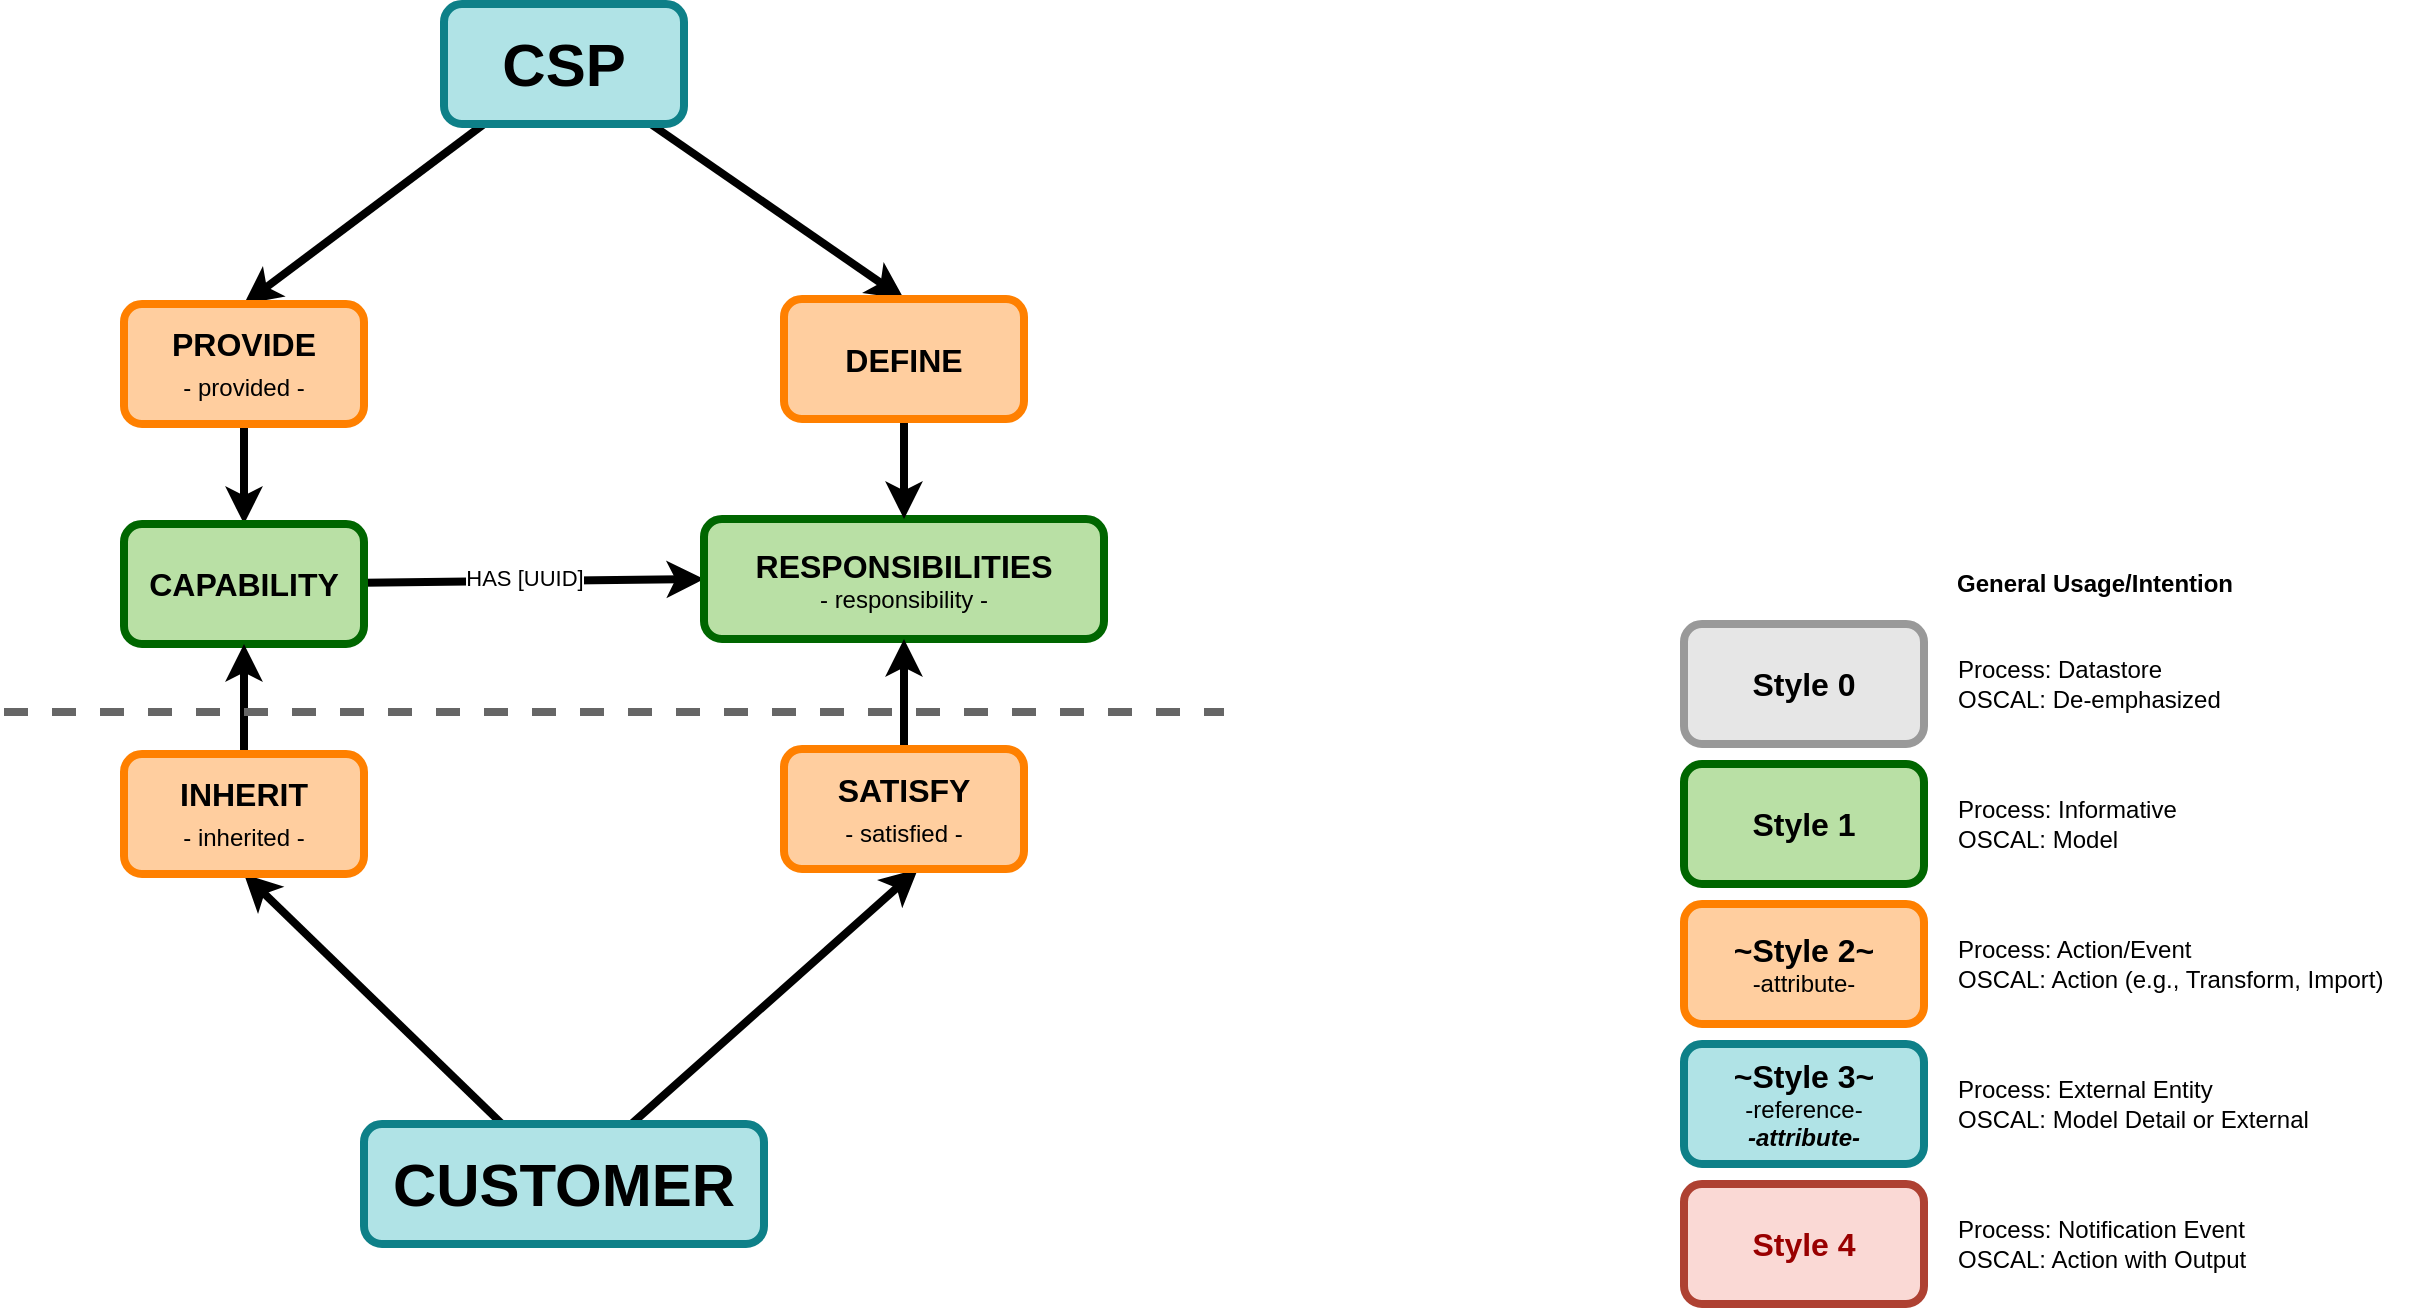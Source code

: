 <mxfile>
    <diagram id="rzwwqnnFvJ9IIZ25HkDR" name="Concept">
        <mxGraphModel dx="2911" dy="2607" grid="0" gridSize="10" guides="1" tooltips="1" connect="1" arrows="1" fold="1" page="1" pageScale="1" pageWidth="1100" pageHeight="850" background="#ffffff" math="0" shadow="0">
            <root>
                <mxCell id="0"/>
                <mxCell id="1" parent="0"/>
                <mxCell id="66" value="&lt;font style=&quot;font-size: 16px&quot;&gt;&lt;b&gt;~Style 2~&lt;/b&gt;&lt;/font&gt;&lt;br&gt;-attribute-" style="rounded=1;whiteSpace=wrap;html=1;fillColor=#FFCE9F;strokeColor=#FF8000;strokeWidth=4;fontColor=#000000;" parent="1" vertex="1">
                    <mxGeometry x="-1350" y="-1230" width="120" height="60" as="geometry"/>
                </mxCell>
                <mxCell id="67" value="&lt;font style=&quot;font-size: 16px&quot;&gt;&lt;b&gt;~Style 3~&lt;/b&gt;&lt;/font&gt;&lt;br&gt;-reference-&lt;br&gt;&lt;b style=&quot;font-style: italic&quot;&gt;-attribute-&lt;/b&gt;" style="rounded=1;whiteSpace=wrap;html=1;fillColor=#b0e3e6;strokeColor=#0e8088;strokeWidth=4;fontColor=#000000;" parent="1" vertex="1">
                    <mxGeometry x="-1350" y="-1160" width="120" height="60" as="geometry"/>
                </mxCell>
                <mxCell id="68" value="&lt;span style=&quot;font-size: 16px&quot;&gt;&lt;b&gt;Style 1&lt;/b&gt;&lt;/span&gt;" style="rounded=1;whiteSpace=wrap;html=1;fillColor=#B9E0A5;strokeColor=#006600;strokeWidth=4;fontColor=#000000;" parent="1" vertex="1">
                    <mxGeometry x="-1350" y="-1300" width="120" height="60" as="geometry"/>
                </mxCell>
                <mxCell id="69" value="&lt;span style=&quot;font-size: 16px&quot;&gt;&lt;b&gt;Style 4&lt;/b&gt;&lt;/span&gt;" style="rounded=1;whiteSpace=wrap;html=1;fillColor=#fad9d5;strokeColor=#ae4132;strokeWidth=4;labelBackgroundColor=none;fontColor=#990000;" parent="1" vertex="1">
                    <mxGeometry x="-1350" y="-1090" width="120" height="60" as="geometry"/>
                </mxCell>
                <mxCell id="70" value="&lt;span style=&quot;font-size: 16px&quot;&gt;&lt;b&gt;Style 0&lt;/b&gt;&lt;/span&gt;" style="rounded=1;whiteSpace=wrap;html=1;fillColor=#E6E6E6;strokeColor=#999999;strokeWidth=4;fontColor=#000000;" parent="1" vertex="1">
                    <mxGeometry x="-1350" y="-1370" width="120" height="60" as="geometry"/>
                </mxCell>
                <mxCell id="92" value="Process: Datastore&lt;br&gt;OSCAL: De-emphasized" style="text;html=1;align=left;verticalAlign=middle;resizable=0;points=[];autosize=1;strokeColor=none;fillColor=none;fontColor=#000000;" parent="1" vertex="1">
                    <mxGeometry x="-1215" y="-1355" width="150" height="30" as="geometry"/>
                </mxCell>
                <mxCell id="94" value="Process: Informative&lt;br&gt;OSCAL: Model" style="text;html=1;align=left;verticalAlign=middle;resizable=0;points=[];autosize=1;strokeColor=none;fillColor=none;fontColor=#000000;" parent="1" vertex="1">
                    <mxGeometry x="-1215" y="-1285" width="120" height="30" as="geometry"/>
                </mxCell>
                <mxCell id="95" value="Process: Action/Event&lt;br&gt;OSCAL: Action (e.g., Transform, Import)" style="text;html=1;align=left;verticalAlign=middle;resizable=0;points=[];autosize=1;strokeColor=none;fillColor=none;fontColor=#000000;" parent="1" vertex="1">
                    <mxGeometry x="-1215" y="-1215" width="230" height="30" as="geometry"/>
                </mxCell>
                <mxCell id="96" value="Process: External Entity&lt;br&gt;OSCAL: Model Detail or External" style="text;html=1;align=left;verticalAlign=middle;resizable=0;points=[];autosize=1;strokeColor=none;fillColor=none;fontColor=#000000;" parent="1" vertex="1">
                    <mxGeometry x="-1215" y="-1145" width="190" height="30" as="geometry"/>
                </mxCell>
                <mxCell id="97" value="Process: Notification Event&lt;br&gt;OSCAL: Action with Output" style="text;html=1;align=left;verticalAlign=middle;resizable=0;points=[];autosize=1;strokeColor=none;fillColor=none;fontColor=#000000;" parent="1" vertex="1">
                    <mxGeometry x="-1215" y="-1075" width="160" height="30" as="geometry"/>
                </mxCell>
                <mxCell id="98" value="General Usage/Intention" style="text;html=1;align=center;verticalAlign=middle;resizable=0;points=[];autosize=1;strokeColor=none;fillColor=none;fontColor=#000000;fontStyle=1" parent="1" vertex="1">
                    <mxGeometry x="-1220" y="-1400" width="150" height="20" as="geometry"/>
                </mxCell>
                <mxCell id="HrsnjlXnYAHZ2svVYB9Z-110" style="edgeStyle=none;html=1;entryX=0.5;entryY=0;entryDx=0;entryDy=0;strokeColor=#000000;strokeWidth=4;" parent="1" source="HrsnjlXnYAHZ2svVYB9Z-98" target="HrsnjlXnYAHZ2svVYB9Z-100" edge="1">
                    <mxGeometry relative="1" as="geometry"/>
                </mxCell>
                <mxCell id="HrsnjlXnYAHZ2svVYB9Z-116" style="edgeStyle=none;shape=connector;rounded=1;html=1;entryX=0.5;entryY=0;entryDx=0;entryDy=0;labelBackgroundColor=default;strokeColor=#000000;strokeWidth=4;fontFamily=Helvetica;fontSize=11;fontColor=default;endArrow=classic;" parent="1" source="HrsnjlXnYAHZ2svVYB9Z-98" target="HrsnjlXnYAHZ2svVYB9Z-105" edge="1">
                    <mxGeometry relative="1" as="geometry"/>
                </mxCell>
                <mxCell id="HrsnjlXnYAHZ2svVYB9Z-98" value="&lt;span style=&quot;font-size: 30px;&quot;&gt;&lt;b style=&quot;font-size: 30px;&quot;&gt;CSP&lt;/b&gt;&lt;/span&gt;" style="rounded=1;whiteSpace=wrap;html=1;fillColor=#b0e3e6;strokeColor=#0e8088;strokeWidth=4;fontColor=#000000;fontSize=30;" parent="1" vertex="1">
                    <mxGeometry x="-1970" y="-1680" width="120" height="60" as="geometry"/>
                </mxCell>
                <mxCell id="HrsnjlXnYAHZ2svVYB9Z-112" style="edgeStyle=none;shape=connector;rounded=1;html=1;entryX=0.5;entryY=1;entryDx=0;entryDy=0;labelBackgroundColor=default;strokeColor=#000000;strokeWidth=4;fontFamily=Helvetica;fontSize=11;fontColor=default;endArrow=classic;" parent="1" source="HrsnjlXnYAHZ2svVYB9Z-99" target="HrsnjlXnYAHZ2svVYB9Z-106" edge="1">
                    <mxGeometry relative="1" as="geometry"/>
                </mxCell>
                <mxCell id="HrsnjlXnYAHZ2svVYB9Z-114" style="edgeStyle=none;shape=connector;rounded=1;html=1;entryX=0.558;entryY=1;entryDx=0;entryDy=0;entryPerimeter=0;labelBackgroundColor=default;strokeColor=#000000;strokeWidth=4;fontFamily=Helvetica;fontSize=11;fontColor=default;endArrow=classic;" parent="1" source="HrsnjlXnYAHZ2svVYB9Z-99" target="HrsnjlXnYAHZ2svVYB9Z-107" edge="1">
                    <mxGeometry relative="1" as="geometry"/>
                </mxCell>
                <mxCell id="HrsnjlXnYAHZ2svVYB9Z-99" value="&lt;span style=&quot;font-size: 30px;&quot;&gt;&lt;b style=&quot;font-size: 30px;&quot;&gt;CUSTOMER&lt;/b&gt;&lt;/span&gt;" style="rounded=1;whiteSpace=wrap;html=1;fillColor=#b0e3e6;strokeColor=#0e8088;strokeWidth=4;fontColor=#000000;fontSize=30;" parent="1" vertex="1">
                    <mxGeometry x="-2010" y="-1120" width="200" height="60" as="geometry"/>
                </mxCell>
                <mxCell id="HrsnjlXnYAHZ2svVYB9Z-111" style="edgeStyle=none;shape=connector;rounded=1;html=1;entryX=0.5;entryY=0;entryDx=0;entryDy=0;labelBackgroundColor=default;strokeColor=#000000;strokeWidth=4;fontFamily=Helvetica;fontSize=11;fontColor=default;endArrow=classic;" parent="1" source="HrsnjlXnYAHZ2svVYB9Z-100" target="HrsnjlXnYAHZ2svVYB9Z-103" edge="1">
                    <mxGeometry relative="1" as="geometry"/>
                </mxCell>
                <mxCell id="HrsnjlXnYAHZ2svVYB9Z-100" value="&lt;span style=&quot;font-size: 16px;&quot;&gt;&lt;b&gt;PROVIDE&lt;br&gt;&lt;/b&gt;&lt;/span&gt;- provided -&lt;span style=&quot;font-size: 16px;&quot;&gt;&lt;b&gt;&lt;br&gt;&lt;/b&gt;&lt;/span&gt;" style="rounded=1;whiteSpace=wrap;html=1;fillColor=#FFCE9F;strokeColor=#FF8000;strokeWidth=4;fontColor=#000000;" parent="1" vertex="1">
                    <mxGeometry x="-2130" y="-1530" width="120" height="60" as="geometry"/>
                </mxCell>
                <mxCell id="HrsnjlXnYAHZ2svVYB9Z-118" style="edgeStyle=none;shape=connector;rounded=1;html=1;entryX=0;entryY=0.5;entryDx=0;entryDy=0;labelBackgroundColor=default;strokeColor=#000000;strokeWidth=4;fontFamily=Helvetica;fontSize=11;fontColor=default;endArrow=classic;" parent="1" source="HrsnjlXnYAHZ2svVYB9Z-103" target="HrsnjlXnYAHZ2svVYB9Z-104" edge="1">
                    <mxGeometry relative="1" as="geometry"/>
                </mxCell>
                <mxCell id="HrsnjlXnYAHZ2svVYB9Z-119" value="HAS [UUID]" style="edgeLabel;html=1;align=center;verticalAlign=middle;resizable=0;points=[];fontSize=11;fontFamily=Helvetica;fontColor=default;" parent="HrsnjlXnYAHZ2svVYB9Z-118" vertex="1" connectable="0">
                    <mxGeometry x="-0.823" y="2" relative="1" as="geometry">
                        <mxPoint x="65" as="offset"/>
                    </mxGeometry>
                </mxCell>
                <mxCell id="HrsnjlXnYAHZ2svVYB9Z-103" value="&lt;span style=&quot;font-size: 16px&quot;&gt;&lt;b&gt;CAPABILITY&lt;/b&gt;&lt;/span&gt;" style="rounded=1;whiteSpace=wrap;html=1;fillColor=#B9E0A5;strokeColor=#006600;strokeWidth=4;labelBackgroundColor=none;fontColor=#000000;" parent="1" vertex="1">
                    <mxGeometry x="-2130" y="-1420" width="120" height="60" as="geometry"/>
                </mxCell>
                <mxCell id="HrsnjlXnYAHZ2svVYB9Z-104" value="&lt;b style=&quot;font-size: 16px;&quot;&gt;RESPONSIBILITIES&lt;br&gt;&lt;/b&gt;- responsibility -" style="rounded=1;whiteSpace=wrap;html=1;fillColor=#B9E0A5;strokeColor=#006600;strokeWidth=4;labelBackgroundColor=none;fontColor=#000000;" parent="1" vertex="1">
                    <mxGeometry x="-1840" y="-1422.5" width="200" height="60" as="geometry"/>
                </mxCell>
                <mxCell id="HrsnjlXnYAHZ2svVYB9Z-117" style="edgeStyle=none;shape=connector;rounded=1;html=1;entryX=0.5;entryY=0;entryDx=0;entryDy=0;labelBackgroundColor=default;strokeColor=#000000;strokeWidth=4;fontFamily=Helvetica;fontSize=11;fontColor=default;endArrow=classic;" parent="1" source="HrsnjlXnYAHZ2svVYB9Z-105" target="HrsnjlXnYAHZ2svVYB9Z-104" edge="1">
                    <mxGeometry relative="1" as="geometry"/>
                </mxCell>
                <mxCell id="HrsnjlXnYAHZ2svVYB9Z-105" value="&lt;span style=&quot;font-size: 16px;&quot;&gt;&lt;b&gt;DEFINE&lt;/b&gt;&lt;/span&gt;" style="rounded=1;whiteSpace=wrap;html=1;fillColor=#FFCE9F;strokeColor=#FF8000;strokeWidth=4;fontColor=#000000;" parent="1" vertex="1">
                    <mxGeometry x="-1800" y="-1532.5" width="120" height="60" as="geometry"/>
                </mxCell>
                <mxCell id="HrsnjlXnYAHZ2svVYB9Z-113" style="edgeStyle=none;shape=connector;rounded=1;html=1;entryX=0.5;entryY=1;entryDx=0;entryDy=0;labelBackgroundColor=default;strokeColor=#000000;strokeWidth=4;fontFamily=Helvetica;fontSize=11;fontColor=default;endArrow=classic;" parent="1" source="HrsnjlXnYAHZ2svVYB9Z-106" target="HrsnjlXnYAHZ2svVYB9Z-103" edge="1">
                    <mxGeometry relative="1" as="geometry"/>
                </mxCell>
                <mxCell id="HrsnjlXnYAHZ2svVYB9Z-106" value="&lt;span style=&quot;font-size: 16px;&quot;&gt;&lt;b&gt;INHERIT&lt;br&gt;&lt;/b&gt;&lt;/span&gt;- inherited -&lt;span style=&quot;font-size: 16px;&quot;&gt;&lt;b&gt;&lt;br&gt;&lt;/b&gt;&lt;/span&gt;" style="rounded=1;whiteSpace=wrap;html=1;fillColor=#FFCE9F;strokeColor=#FF8000;strokeWidth=4;fontColor=#000000;" parent="1" vertex="1">
                    <mxGeometry x="-2130" y="-1305" width="120" height="60" as="geometry"/>
                </mxCell>
                <mxCell id="HrsnjlXnYAHZ2svVYB9Z-115" style="edgeStyle=none;shape=connector;rounded=1;html=1;entryX=0.5;entryY=1;entryDx=0;entryDy=0;labelBackgroundColor=default;strokeColor=#000000;strokeWidth=4;fontFamily=Helvetica;fontSize=11;fontColor=default;endArrow=classic;" parent="1" source="HrsnjlXnYAHZ2svVYB9Z-107" target="HrsnjlXnYAHZ2svVYB9Z-104" edge="1">
                    <mxGeometry relative="1" as="geometry"/>
                </mxCell>
                <mxCell id="HrsnjlXnYAHZ2svVYB9Z-107" value="&lt;span style=&quot;font-size: 16px;&quot;&gt;&lt;b&gt;SATISFY&lt;br&gt;&lt;/b&gt;&lt;/span&gt;- satisfied -&lt;span style=&quot;font-size: 16px;&quot;&gt;&lt;b&gt;&lt;br&gt;&lt;/b&gt;&lt;/span&gt;" style="rounded=1;whiteSpace=wrap;html=1;fillColor=#FFCE9F;strokeColor=#FF8000;strokeWidth=4;fontColor=#000000;" parent="1" vertex="1">
                    <mxGeometry x="-1800" y="-1307.5" width="120" height="60" as="geometry"/>
                </mxCell>
                <mxCell id="HrsnjlXnYAHZ2svVYB9Z-121" value="" style="endArrow=none;html=1;rounded=1;labelBackgroundColor=default;strokeColor=#666666;strokeWidth=4;fontFamily=Helvetica;fontSize=16;fontColor=default;shape=connector;dashed=1;" parent="1" edge="1">
                    <mxGeometry width="50" height="50" relative="1" as="geometry">
                        <mxPoint x="-2190" y="-1326" as="sourcePoint"/>
                        <mxPoint x="-1580" y="-1326" as="targetPoint"/>
                    </mxGeometry>
                </mxCell>
            </root>
        </mxGraphModel>
    </diagram>
    <diagram id="eQJF7d4a6ZtykLDtPa8H" name="Model">
        <mxGraphModel dx="5408" dy="3648" grid="1" gridSize="10" guides="1" tooltips="1" connect="1" arrows="1" fold="1" page="1" pageScale="1" pageWidth="1100" pageHeight="850" background="#ffffff" math="0" shadow="0">
            <root>
                <mxCell id="0"/>
                <mxCell id="1" parent="0"/>
                <mxCell id="G8aZibp4w-kg5fSb7bOA-1" value="&lt;b&gt;&lt;font style=&quot;font-size: 20px&quot;&gt;System Security Plan:&lt;/font&gt;&lt;br&gt;&lt;/b&gt;&lt;b&gt;&lt;font style=&quot;font-size: 16px&quot;&gt;uuid: &quot;NISTDEMO-SSP1-...&quot;&lt;/font&gt;&lt;/b&gt;&lt;b&gt;&lt;span style=&quot;font-size: 16px&quot;&gt;&lt;br&gt;control-implementation:&lt;/span&gt;&lt;br&gt;&lt;/b&gt;" style="rounded=0;whiteSpace=wrap;html=1;fillColor=#C3FBFF;strokeColor=#0e8088;strokeWidth=4;fontColor=#000000;align=left;verticalAlign=top;spacing=0;opacity=50;dashed=1;spacingLeft=20;spacingTop=6;" parent="1" vertex="1">
                    <mxGeometry x="-2010" y="-1380" width="520" height="500" as="geometry"/>
                </mxCell>
                <mxCell id="G8aZibp4w-kg5fSb7bOA-2" value="&lt;span style=&quot;font-size: 16px&quot;&gt;&lt;b&gt;implemented-requirements:&lt;/b&gt;&lt;/span&gt;&lt;br&gt;&lt;b&gt;&lt;font color=&quot;#004c99&quot;&gt;&lt;span style=&quot;font-family: &amp;quot;menlo&amp;quot; , &amp;quot;monaco&amp;quot; , &amp;quot;courier new&amp;quot; , monospace&quot;&gt;&lt;font&gt;&lt;font style=&quot;font-size: 10px&quot;&gt;&lt;br&gt;&lt;/font&gt;&lt;/font&gt;&lt;/span&gt;&lt;/font&gt;&lt;/b&gt;&lt;b style=&quot;font-size: 17px&quot;&gt;&lt;font color=&quot;#004c99&quot; style=&quot;font-size: 17px&quot;&gt;&lt;span style=&quot;font-family: &amp;quot;menlo&amp;quot; , &amp;quot;monaco&amp;quot; , &amp;quot;courier new&amp;quot; , monospace&quot;&gt;&lt;font style=&quot;font-size: 17px&quot;&gt;&amp;nbsp; &amp;nbsp;control-id: ac-1&lt;/font&gt;&lt;/span&gt;&lt;/font&gt;&lt;/b&gt;&lt;b style=&quot;font-size: 17px&quot;&gt;&lt;font color=&quot;#004c99&quot; style=&quot;font-size: 17px&quot;&gt;&lt;span style=&quot;font-family: &amp;quot;menlo&amp;quot; , &amp;quot;monaco&amp;quot; , &amp;quot;courier new&amp;quot; , monospace&quot;&gt;&lt;font style=&quot;font-size: 17px&quot;&gt;&amp;nbsp;&lt;/font&gt;&lt;/span&gt;&lt;br&gt;&lt;br&gt;&lt;/font&gt;&lt;/b&gt;" style="rounded=0;whiteSpace=wrap;html=1;fillColor=#b0e3e6;strokeColor=#0E8088;strokeWidth=4;fontColor=#000000;align=left;verticalAlign=top;spacing=4;spacingLeft=16;" parent="1" vertex="1">
                    <mxGeometry x="-1990" y="-1300" width="480" height="400" as="geometry"/>
                </mxCell>
                <mxCell id="G8aZibp4w-kg5fSb7bOA-3" value="&lt;div style=&quot;line-height: 18px ; font-size: 14px&quot;&gt;&lt;span style=&quot;background-color: transparent ; font-size: 14px&quot;&gt;&lt;font style=&quot;font-size: 14px&quot;&gt;- component-uuid: BBBB-1&lt;/font&gt;&lt;/span&gt;&lt;/div&gt;&lt;div style=&quot;line-height: 18px ; font-size: 14px&quot;&gt;&lt;span style=&quot;background-color: transparent ; font-size: 14px&quot;&gt;&lt;font style=&quot;font-size: 14px&quot;&gt;- description: Storage array is encrypted with...&lt;/font&gt;&lt;/span&gt;&lt;br style=&quot;font-size: 14px&quot;&gt;&lt;/div&gt;" style="rounded=0;whiteSpace=wrap;html=1;fillColor=#FFFFFF;strokeColor=none;strokeWidth=2;fontColor=#000000;align=left;verticalAlign=top;spacing=0;fontSize=14;labelBackgroundColor=none;opacity=60;spacingLeft=5;" parent="1" vertex="1">
                    <mxGeometry x="-1935" y="-1200" width="400" height="50" as="geometry"/>
                </mxCell>
                <mxCell id="G8aZibp4w-kg5fSb7bOA-4" value="&lt;font style=&quot;font-size: 14px&quot;&gt;&lt;b style=&quot;background-color: transparent ; font-size: 14px&quot;&gt;- provided-uuid: CCCC-1&lt;br style=&quot;font-size: 14px&quot;&gt;&lt;/b&gt;&lt;span style=&quot;color: rgb(36 , 41 , 47) ; background-color: transparent ; font-size: 14px&quot;&gt;- description: Encryption is provided by the storage array.&lt;/span&gt;&lt;b style=&quot;background-color: transparent ; font-size: 14px&quot;&gt;&lt;br style=&quot;font-size: 14px&quot;&gt;&lt;/b&gt;&lt;/font&gt;&lt;div style=&quot;line-height: 18px ; font-size: 14px&quot;&gt;&lt;br style=&quot;font-size: 14px&quot;&gt;&lt;/div&gt;" style="rounded=0;whiteSpace=wrap;html=1;fillColor=#FFFFFF;strokeColor=none;strokeWidth=2;fontColor=#000000;align=left;verticalAlign=top;spacing=0;fontSize=14;labelBackgroundColor=none;opacity=60;spacingLeft=5;spacingTop=0;" parent="1" vertex="1">
                    <mxGeometry x="-1935" y="-1110" width="400" height="60" as="geometry"/>
                </mxCell>
                <mxCell id="G8aZibp4w-kg5fSb7bOA-5" value="&lt;span style=&quot;color: rgb(0 , 0 , 0) ; font-family: &amp;quot;helvetica&amp;quot; ; font-size: 16px ; font-style: normal ; letter-spacing: normal ; text-align: left ; text-indent: 0px ; text-transform: none ; word-spacing: 0px ; background-color: transparent&quot;&gt;by-component:shared:responsibilities&lt;/span&gt;" style="text;whiteSpace=wrap;html=1;fontSize=16;fontColor=#000000;fontStyle=1" parent="1" vertex="1">
                    <mxGeometry x="-1935" y="-1140" width="345" height="30" as="geometry"/>
                </mxCell>
                <mxCell id="G8aZibp4w-kg5fSb7bOA-6" value="&lt;span style=&quot;color: rgb(0, 0, 0); font-family: helvetica; font-size: 16px; font-style: normal; letter-spacing: normal; text-align: left; text-indent: 0px; text-transform: none; word-spacing: 0px; background-color: transparent;&quot;&gt;by-component&lt;/span&gt;&lt;span style=&quot;color: rgb(0, 0, 0); font-family: helvetica; font-size: 16px; font-style: normal; letter-spacing: normal; text-align: left; text-indent: 0px; text-transform: none; word-spacing: 0px; background-color: transparent;&quot;&gt;:shared:provided&lt;/span&gt;" style="text;whiteSpace=wrap;html=1;fontSize=16;fontColor=#000000;fontStyle=1" parent="1" vertex="1">
                    <mxGeometry x="-1935" y="-1230" width="380" height="30" as="geometry"/>
                </mxCell>
                <mxCell id="8_MAo4x29Dr0XR6xHiip-1" value="&lt;b&gt;&lt;font style=&quot;font-size: 20px&quot;&gt;System Security Plan:&lt;/font&gt;&lt;br&gt;&lt;/b&gt;&lt;b&gt;&lt;font style=&quot;font-size: 16px&quot;&gt;uuid: &quot;NISTDEMO-SSP1-...&quot;&lt;/font&gt;&lt;/b&gt;&lt;b&gt;&lt;span style=&quot;font-size: 16px&quot;&gt;&lt;br&gt;control-implementation:&lt;/span&gt;&lt;br&gt;&lt;/b&gt;" style="rounded=0;whiteSpace=wrap;html=1;fillColor=#C3FBFF;strokeColor=#0e8088;strokeWidth=4;fontColor=#000000;align=left;verticalAlign=top;spacing=0;opacity=50;dashed=1;spacingLeft=20;spacingTop=6;" vertex="1" parent="1">
                    <mxGeometry x="-2940" y="-1660" width="520" height="500" as="geometry"/>
                </mxCell>
                <mxCell id="8_MAo4x29Dr0XR6xHiip-2" value="&lt;span style=&quot;font-size: 16px&quot;&gt;&lt;b&gt;implemented-requirements:&lt;/b&gt;&lt;/span&gt;&lt;br&gt;&lt;b&gt;&lt;font color=&quot;#004c99&quot;&gt;&lt;span style=&quot;font-family: &amp;#34;menlo&amp;#34; , &amp;#34;monaco&amp;#34; , &amp;#34;courier new&amp;#34; , monospace&quot;&gt;&lt;font&gt;&lt;font style=&quot;font-size: 10px&quot;&gt;&lt;br&gt;&lt;/font&gt;&lt;/font&gt;&lt;/span&gt;&lt;/font&gt;&lt;/b&gt;&lt;b style=&quot;font-size: 17px&quot;&gt;&lt;font color=&quot;#004c99&quot; style=&quot;font-size: 17px&quot;&gt;&lt;span style=&quot;font-family: &amp;#34;menlo&amp;#34; , &amp;#34;monaco&amp;#34; , &amp;#34;courier new&amp;#34; , monospace&quot;&gt;&lt;font style=&quot;font-size: 17px&quot;&gt;&amp;nbsp; &amp;nbsp;control-id: enc-1&lt;/font&gt;&lt;/span&gt;&lt;/font&gt;&lt;/b&gt;&lt;b style=&quot;font-size: 17px&quot;&gt;&lt;font color=&quot;#004c99&quot; style=&quot;font-size: 17px&quot;&gt;&lt;span style=&quot;font-family: &amp;#34;menlo&amp;#34; , &amp;#34;monaco&amp;#34; , &amp;#34;courier new&amp;#34; , monospace&quot;&gt;&lt;font style=&quot;font-size: 17px&quot;&gt;&amp;nbsp;&lt;/font&gt;&lt;/span&gt;&lt;br&gt;&lt;br&gt;&lt;/font&gt;&lt;/b&gt;" style="rounded=0;whiteSpace=wrap;html=1;fillColor=#b0e3e6;strokeColor=#0E8088;strokeWidth=4;fontColor=#000000;align=left;verticalAlign=top;spacing=4;spacingLeft=16;" vertex="1" parent="1">
                    <mxGeometry x="-2920" y="-1580" width="480" height="400" as="geometry"/>
                </mxCell>
                <mxCell id="8_MAo4x29Dr0XR6xHiip-3" value="&lt;div style=&quot;line-height: 18px ; font-size: 14px&quot;&gt;&lt;span style=&quot;background-color: transparent ; font-size: 14px&quot;&gt;&lt;font style=&quot;font-size: 14px&quot;&gt;- component-uuid: BBBB-1&lt;/font&gt;&lt;/span&gt;&lt;/div&gt;&lt;div style=&quot;line-height: 18px ; font-size: 14px&quot;&gt;&lt;span style=&quot;background-color: transparent ; font-size: 14px&quot;&gt;&lt;font style=&quot;font-size: 14px&quot;&gt;- description: Storage array is encrypted with...&lt;/font&gt;&lt;/span&gt;&lt;br style=&quot;font-size: 14px&quot;&gt;&lt;/div&gt;" style="rounded=0;whiteSpace=wrap;html=1;fillColor=#FFFFFF;strokeColor=none;strokeWidth=2;fontColor=#000000;align=left;verticalAlign=top;spacing=0;fontSize=14;labelBackgroundColor=none;opacity=60;spacingLeft=5;" vertex="1" parent="1">
                    <mxGeometry x="-2865" y="-1480" width="400" height="50" as="geometry"/>
                </mxCell>
                <mxCell id="8_MAo4x29Dr0XR6xHiip-4" value="&lt;font style=&quot;font-size: 14px&quot;&gt;&lt;b style=&quot;background-color: transparent ; font-size: 14px&quot;&gt;- provided-uuid: CCCC-1&lt;br style=&quot;font-size: 14px&quot;&gt;&lt;/b&gt;&lt;span style=&quot;color: rgb(36 , 41 , 47) ; background-color: transparent ; font-size: 14px&quot;&gt;- description: Encryption is provided by the storage array.&lt;/span&gt;&lt;b style=&quot;background-color: transparent ; font-size: 14px&quot;&gt;&lt;br style=&quot;font-size: 14px&quot;&gt;&lt;/b&gt;&lt;/font&gt;&lt;div style=&quot;line-height: 18px ; font-size: 14px&quot;&gt;&lt;br style=&quot;font-size: 14px&quot;&gt;&lt;/div&gt;" style="rounded=0;whiteSpace=wrap;html=1;fillColor=#FFFFFF;strokeColor=none;strokeWidth=2;fontColor=#000000;align=left;verticalAlign=top;spacing=0;fontSize=14;labelBackgroundColor=none;opacity=60;spacingLeft=5;spacingTop=0;" vertex="1" parent="1">
                    <mxGeometry x="-2865" y="-1390" width="400" height="60" as="geometry"/>
                </mxCell>
                <mxCell id="8_MAo4x29Dr0XR6xHiip-5" value="&lt;span style=&quot;color: rgb(0 , 0 , 0) ; font-family: &amp;quot;helvetica&amp;quot; ; font-size: 16px ; font-style: normal ; letter-spacing: normal ; text-align: left ; text-indent: 0px ; text-transform: none ; word-spacing: 0px ; background-color: transparent&quot;&gt;by-component:export:responsibilities&lt;/span&gt;" style="text;whiteSpace=wrap;html=1;fontSize=16;fontColor=#000000;fontStyle=1" vertex="1" parent="1">
                    <mxGeometry x="-2865" y="-1420" width="290" height="30" as="geometry"/>
                </mxCell>
                <mxCell id="8_MAo4x29Dr0XR6xHiip-6" value="&lt;span style=&quot;color: rgb(0, 0, 0); font-family: helvetica; font-size: 16px; font-style: normal; letter-spacing: normal; text-align: left; text-indent: 0px; text-transform: none; word-spacing: 0px; background-color: transparent;&quot;&gt;by-component&lt;/span&gt;&lt;span style=&quot;color: rgb(0, 0, 0); font-family: helvetica; font-size: 16px; font-style: normal; letter-spacing: normal; text-align: left; text-indent: 0px; text-transform: none; word-spacing: 0px; background-color: transparent;&quot;&gt;:export:provided&lt;/span&gt;" style="text;whiteSpace=wrap;html=1;fontSize=16;fontColor=#000000;fontStyle=1" vertex="1" parent="1">
                    <mxGeometry x="-2865" y="-1510" width="380" height="30" as="geometry"/>
                </mxCell>
                <mxCell id="8_MAo4x29Dr0XR6xHiip-7" value="&lt;b&gt;&lt;font style=&quot;font-size: 20px&quot;&gt;Component Definition:&lt;/font&gt;&lt;br&gt;&lt;/b&gt;&lt;b&gt;&lt;font style=&quot;font-size: 16px&quot;&gt;uuid: &quot;NISTDEMO-CD01&quot;&lt;/font&gt;&lt;/b&gt;&lt;b&gt;&lt;span style=&quot;font-size: 16px&quot;&gt;&lt;br&gt;control-implementation:&lt;/span&gt;&lt;br&gt;&lt;/b&gt;" style="rounded=0;whiteSpace=wrap;html=1;fillColor=#C3FBFF;strokeColor=#0e8088;strokeWidth=4;fontColor=#000000;align=left;verticalAlign=top;spacing=0;opacity=50;dashed=1;spacingLeft=20;spacingTop=6;" vertex="1" parent="1">
                    <mxGeometry x="-1430" y="-1375" width="520" height="500" as="geometry"/>
                </mxCell>
                <mxCell id="8_MAo4x29Dr0XR6xHiip-8" value="&lt;span style=&quot;font-size: 16px&quot;&gt;&lt;b&gt;implemented-requirements:&lt;/b&gt;&lt;/span&gt;&lt;br&gt;&lt;b&gt;&lt;font color=&quot;#004c99&quot;&gt;&lt;span style=&quot;font-family: &amp;quot;menlo&amp;quot; , &amp;quot;monaco&amp;quot; , &amp;quot;courier new&amp;quot; , monospace&quot;&gt;&lt;font&gt;&lt;font style=&quot;font-size: 10px&quot;&gt;&lt;br&gt;&lt;/font&gt;&lt;/font&gt;&lt;/span&gt;&lt;/font&gt;&lt;/b&gt;&lt;b style=&quot;font-size: 17px&quot;&gt;&lt;font color=&quot;#004c99&quot; style=&quot;font-size: 17px&quot;&gt;&lt;span style=&quot;font-family: &amp;quot;menlo&amp;quot; , &amp;quot;monaco&amp;quot; , &amp;quot;courier new&amp;quot; , monospace&quot;&gt;&lt;font style=&quot;font-size: 17px&quot;&gt;&amp;nbsp; &amp;nbsp;control-id: ac-1&lt;/font&gt;&lt;/span&gt;&lt;/font&gt;&lt;/b&gt;&lt;b style=&quot;font-size: 17px&quot;&gt;&lt;font color=&quot;#004c99&quot; style=&quot;font-size: 17px&quot;&gt;&lt;span style=&quot;font-family: &amp;quot;menlo&amp;quot; , &amp;quot;monaco&amp;quot; , &amp;quot;courier new&amp;quot; , monospace&quot;&gt;&lt;font style=&quot;font-size: 17px&quot;&gt;&amp;nbsp;&lt;/font&gt;&lt;/span&gt;&lt;br&gt;&lt;br&gt;&lt;/font&gt;&lt;/b&gt;" style="rounded=0;whiteSpace=wrap;html=1;fillColor=#b0e3e6;strokeColor=#0E8088;strokeWidth=4;fontColor=#000000;align=left;verticalAlign=top;spacing=4;spacingLeft=16;" vertex="1" parent="1">
                    <mxGeometry x="-1410" y="-1295" width="480" height="400" as="geometry"/>
                </mxCell>
                <mxCell id="8_MAo4x29Dr0XR6xHiip-9" value="&lt;div style=&quot;line-height: 18px ; font-size: 14px&quot;&gt;&lt;span style=&quot;background-color: transparent ; font-size: 14px&quot;&gt;&lt;font style=&quot;font-size: 14px&quot;&gt;- component-uuid: NISTDEMO-PRO1&lt;/font&gt;&lt;/span&gt;&lt;/div&gt;&lt;div style=&quot;line-height: 18px ; font-size: 14px&quot;&gt;&lt;span style=&quot;background-color: transparent ; font-size: 14px&quot;&gt;&lt;font style=&quot;font-size: 14px&quot;&gt;- description: Storage array is encrypted with...&lt;/font&gt;&lt;/span&gt;&lt;br style=&quot;font-size: 14px&quot;&gt;&lt;/div&gt;" style="rounded=0;whiteSpace=wrap;html=1;fillColor=#FFFFFF;strokeColor=none;strokeWidth=2;fontColor=#000000;align=left;verticalAlign=top;spacing=0;fontSize=14;labelBackgroundColor=none;opacity=60;spacingLeft=5;" vertex="1" parent="1">
                    <mxGeometry x="-1355" y="-1195" width="400" height="50" as="geometry"/>
                </mxCell>
                <mxCell id="8_MAo4x29Dr0XR6xHiip-10" value="&lt;font style=&quot;font-size: 14px&quot;&gt;&lt;b style=&quot;background-color: transparent ; font-size: 14px&quot;&gt;- provided-uuid: NISTDEMO-PRO1&lt;br style=&quot;font-size: 14px&quot;&gt;&lt;/b&gt;&lt;span style=&quot;color: rgb(36 , 41 , 47) ; background-color: transparent ; font-size: 14px&quot;&gt;- description: Encryption is provided by the storage array.&lt;/span&gt;&lt;b style=&quot;background-color: transparent ; font-size: 14px&quot;&gt;&lt;br style=&quot;font-size: 14px&quot;&gt;&lt;/b&gt;&lt;/font&gt;&lt;div style=&quot;line-height: 18px ; font-size: 14px&quot;&gt;&lt;br style=&quot;font-size: 14px&quot;&gt;&lt;/div&gt;" style="rounded=0;whiteSpace=wrap;html=1;fillColor=#FFFFFF;strokeColor=none;strokeWidth=2;fontColor=#000000;align=left;verticalAlign=top;spacing=0;fontSize=14;labelBackgroundColor=none;opacity=60;spacingLeft=5;spacingTop=0;" vertex="1" parent="1">
                    <mxGeometry x="-1355" y="-1105" width="400" height="60" as="geometry"/>
                </mxCell>
                <mxCell id="8_MAo4x29Dr0XR6xHiip-11" value="&lt;span style=&quot;color: rgb(0 , 0 , 0) ; font-family: &amp;quot;helvetica&amp;quot; ; font-size: 16px ; font-style: normal ; letter-spacing: normal ; text-align: left ; text-indent: 0px ; text-transform: none ; word-spacing: 0px ; background-color: transparent&quot;&gt;shared:responsibilities&lt;/span&gt;" style="text;whiteSpace=wrap;html=1;fontSize=16;fontColor=#000000;fontStyle=1" vertex="1" parent="1">
                    <mxGeometry x="-1355" y="-1135" width="290" height="30" as="geometry"/>
                </mxCell>
                <mxCell id="8_MAo4x29Dr0XR6xHiip-12" value="&lt;span style=&quot;color: rgb(0, 0, 0); font-family: helvetica; font-size: 16px; font-style: normal; letter-spacing: normal; text-align: left; text-indent: 0px; text-transform: none; word-spacing: 0px; background-color: transparent;&quot;&gt;shared:provided&lt;/span&gt;" style="text;whiteSpace=wrap;html=1;fontSize=16;fontColor=#000000;fontStyle=1" vertex="1" parent="1">
                    <mxGeometry x="-1355" y="-1225" width="380" height="30" as="geometry"/>
                </mxCell>
            </root>
        </mxGraphModel>
    </diagram>
</mxfile>
